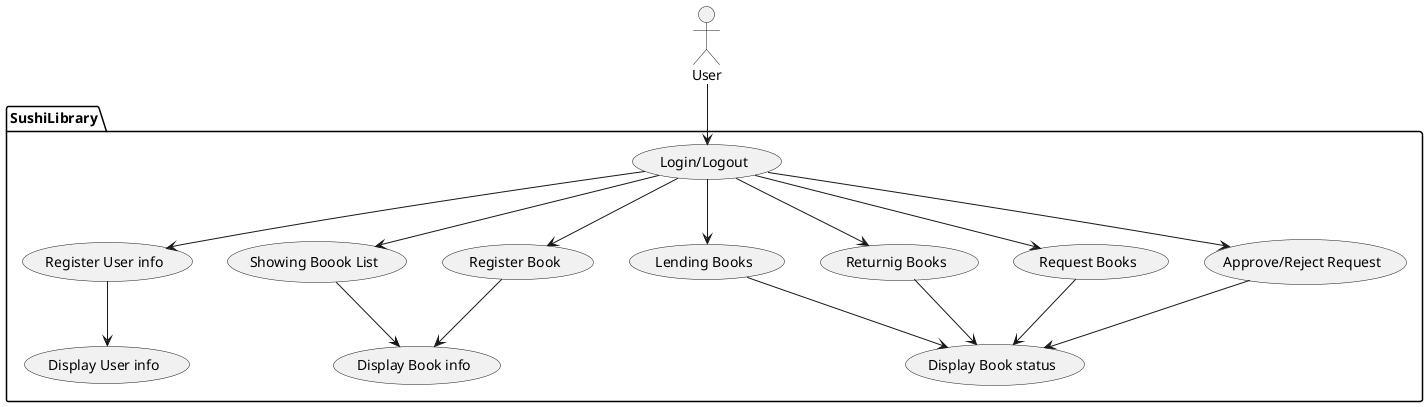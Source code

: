 @startuml

actor User


package SushiLibrary{
    
    "Showing Boook List" as (ShowBook)
    "Register User info" as (RegUser)

    "Register Book" as (RegB)
    "Lending Books" as (LendB)
    "Returnig Books" as (RetB)
    "Request Books" as (ReqB) 
    "Approve/Reject Request" as (AprvRejReq)

    "Login/Logout" as (Loginout)
    "Display Book info" as (Book)
    "Display User info" as (Userif)
    "Display Book status" as (Books)
}




Loginout --> ShowBook
Loginout --> RegB
Loginout --> LendB
Loginout --> RetB
Loginout --> ReqB
Loginout --> AprvRejReq
Loginout --> RegUser
User --> Loginout

RegUser --> Userif
RegB --> Book
ShowBook --> Book

ReqB --> Books
AprvRejReq --> Books
LendB --> Books
RetB --> Books













@enduml
